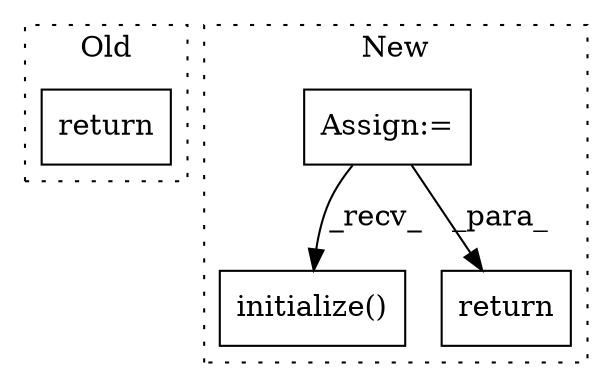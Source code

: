 digraph G {
subgraph cluster0 {
1 [label="return" a="93" s="712" l="7" shape="box"];
label = "Old";
style="dotted";
}
subgraph cluster1 {
2 [label="initialize()" a="75" s="879" l="18" shape="box"];
3 [label="Assign:=" a="68" s="812" l="3" shape="box"];
4 [label="return" a="93" s="902" l="7" shape="box"];
label = "New";
style="dotted";
}
3 -> 2 [label="_recv_"];
3 -> 4 [label="_para_"];
}